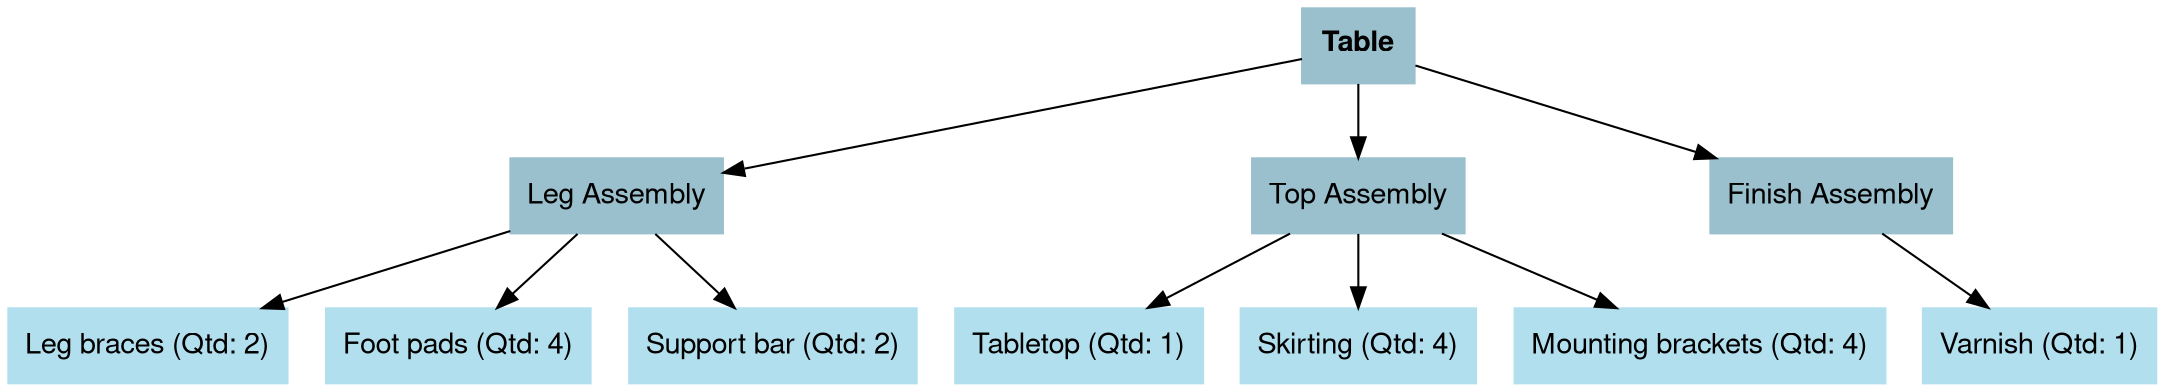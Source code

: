 digraph G {
    fontname="Helvetica,Arial,sans-serif";
    node [fontname="Helvetica,Arial,sans-serif"];
    edge [fontname="Helvetica,Arial,sans-serif"];
    node [color=lightblue2, style=filled];
    "Leg braces" [label="Leg braces (Qtd: 2)", shape=box];
    "Tabletop" [label="Tabletop (Qtd: 1)", shape=box];
    "Skirting" [label="Skirting (Qtd: 4)", shape=box];
    "Foot pads" [label="Foot pads (Qtd: 4)", shape=box];
    "Mounting brackets" [label="Mounting brackets (Qtd: 4)", shape=box];
    "Support bar" [label="Support bar (Qtd: 2)", shape=box];
    "Varnish" [label="Varnish (Qtd: 1)", shape=box];
    "Leg Assembly" [label="Leg Assembly", shape=box, color=lightblue3, style=filled];
    "Top Assembly" [label="Top Assembly", shape=box, color=lightblue3, style=filled];
    "Top Assembly" [label="Top Assembly", shape=box, color=lightblue3, style=filled];
    "Leg Assembly" [label="Leg Assembly", shape=box, color=lightblue3, style=filled];
    "Top Assembly" [label="Top Assembly", shape=box, color=lightblue3, style=filled];
    "Leg Assembly" [label="Leg Assembly", shape=box, color=lightblue3, style=filled];
    "Finish Assembly" [label="Finish Assembly", shape=box, color=lightblue3, style=filled];
    "Table" [label=<<b>Table</b>>, shape=box, style=filled, color=lightblue3];
    "Table" [label=<<b>Table</b>>, shape=box, style=filled, color=lightblue3];
    "Table" [label=<<b>Table</b>>, shape=box, style=filled, color=lightblue3];
    "Table" -> "Top Assembly";
    "Top Assembly" -> "Skirting";
    "Top Assembly" -> "Mounting brackets";
    "Table" -> "Finish Assembly";
    "Leg Assembly" -> "Support bar";
    "Finish Assembly" -> "Varnish";
    "Leg Assembly" -> "Foot pads";
    "Leg Assembly" -> "Leg braces";
    "Table" -> "Leg Assembly";
    "Top Assembly" -> "Tabletop";
}
